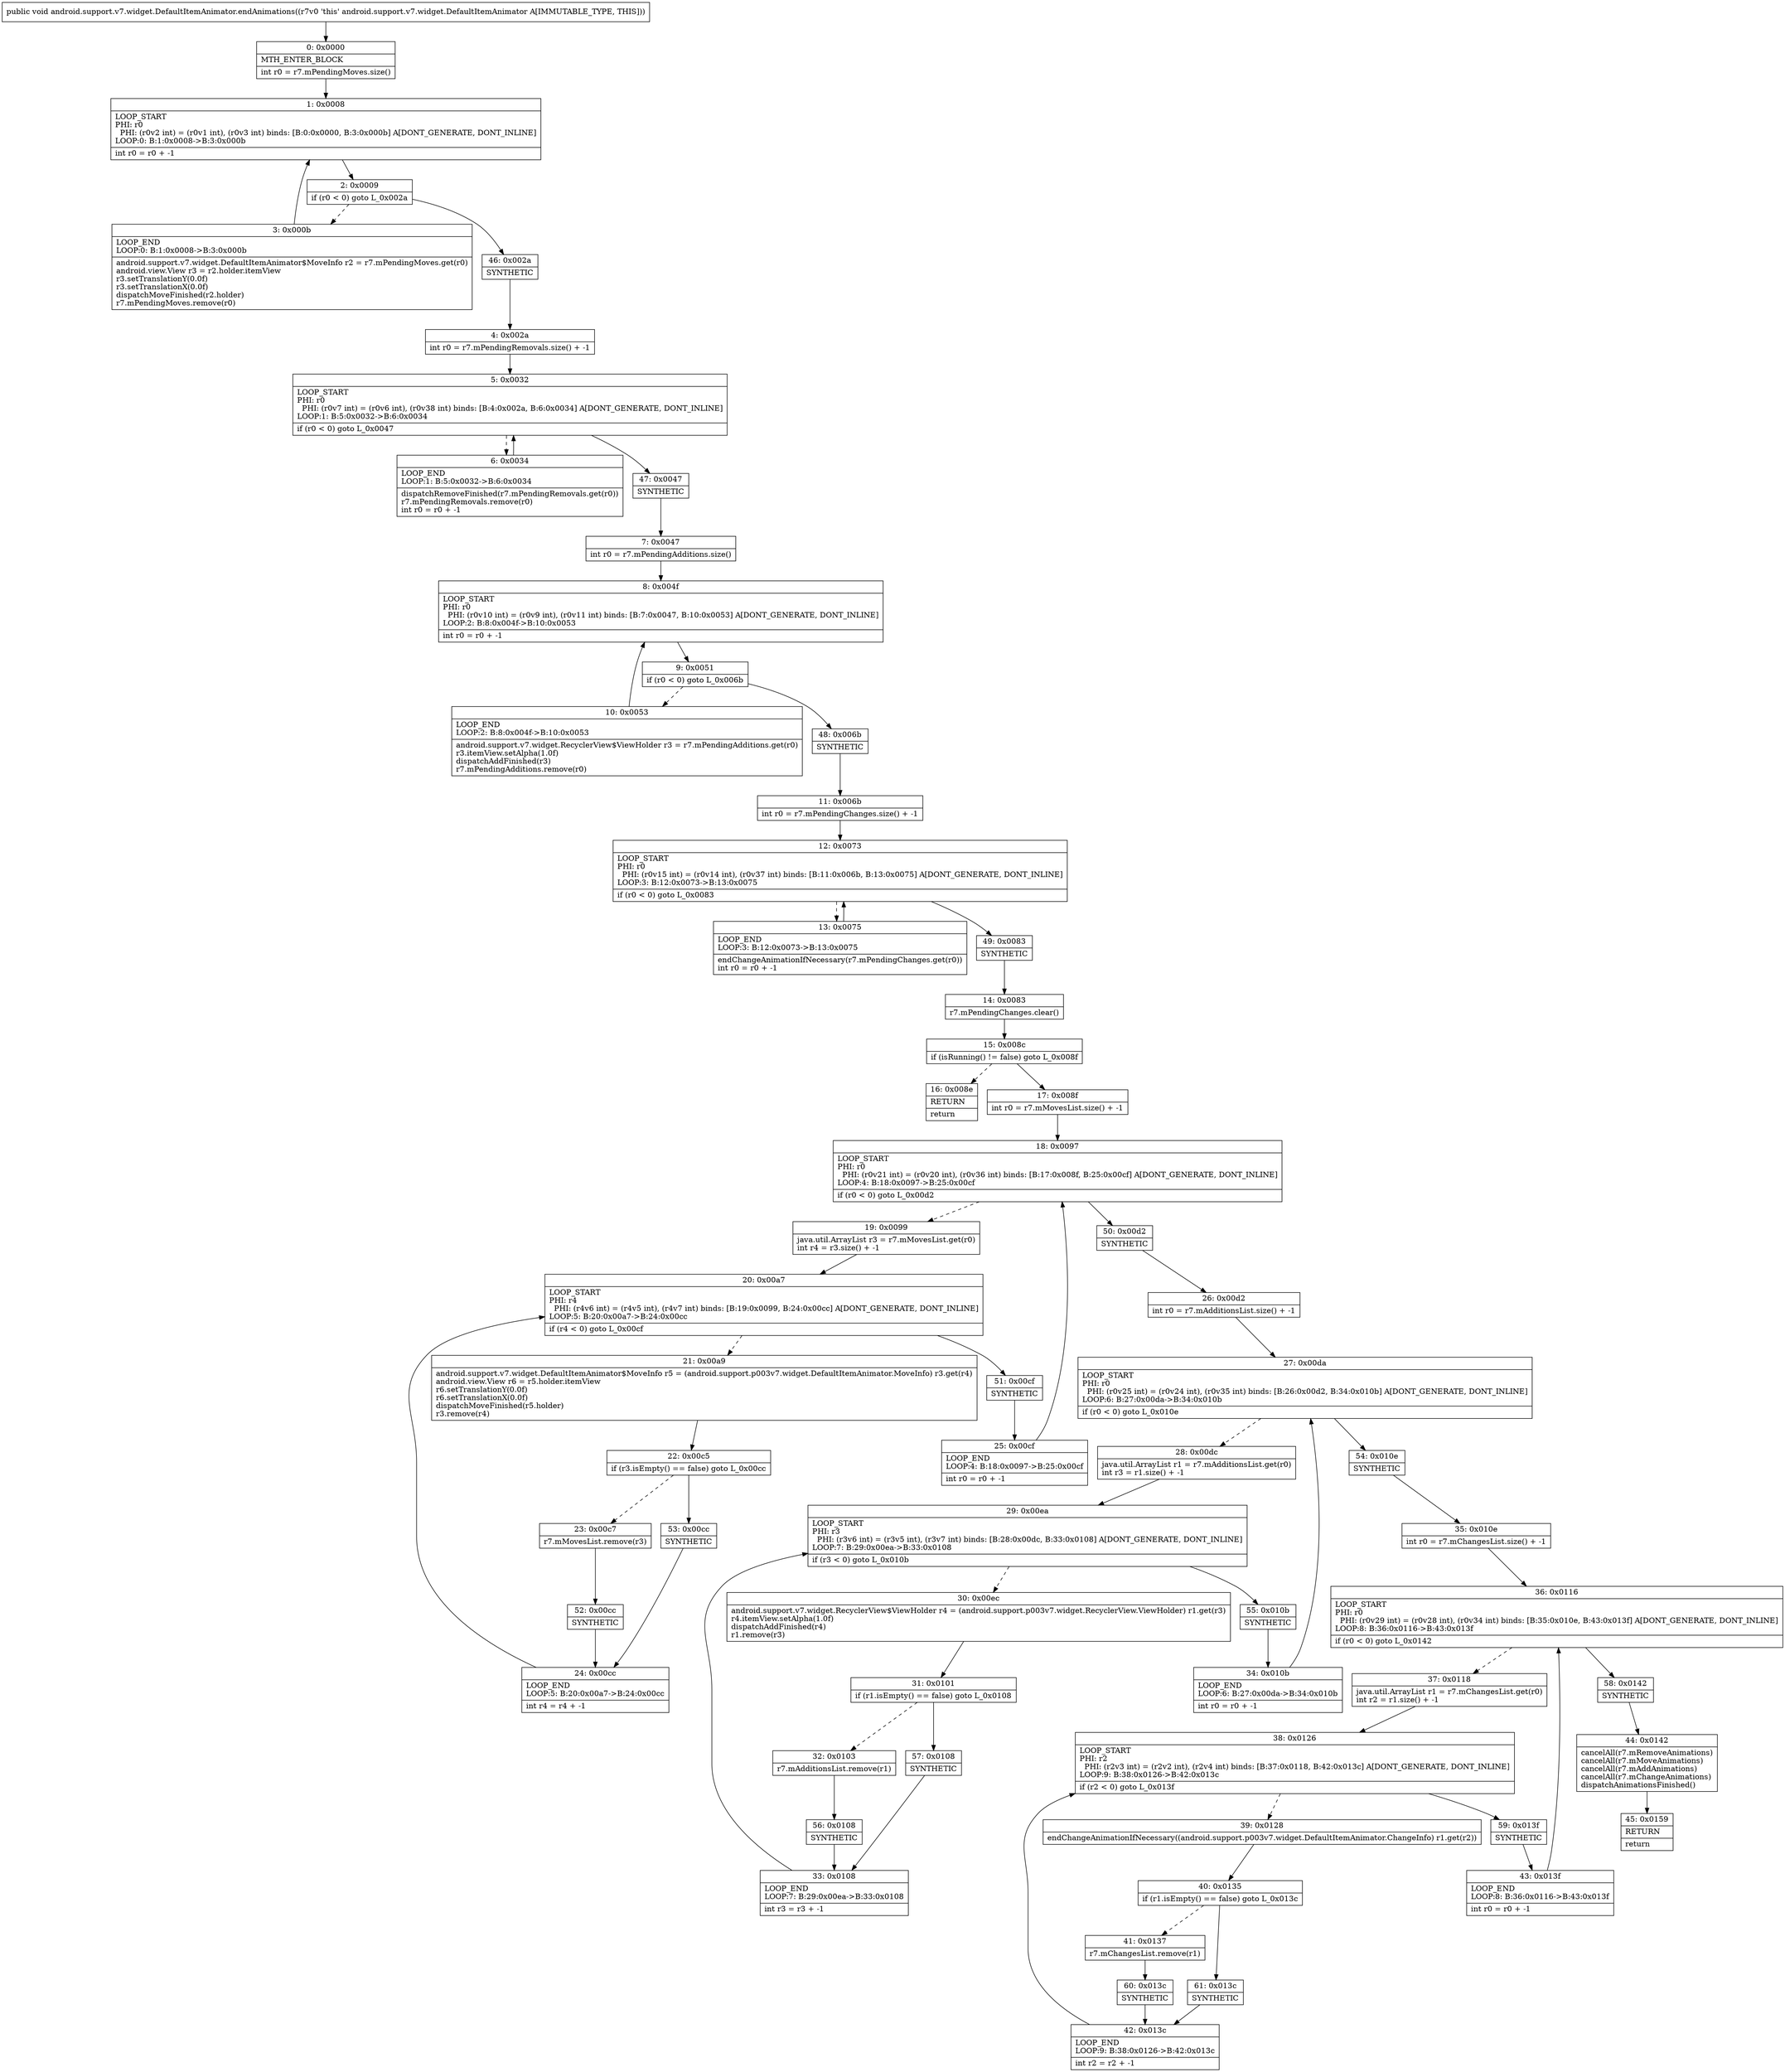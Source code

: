 digraph "CFG forandroid.support.v7.widget.DefaultItemAnimator.endAnimations()V" {
Node_0 [shape=record,label="{0\:\ 0x0000|MTH_ENTER_BLOCK\l|int r0 = r7.mPendingMoves.size()\l}"];
Node_1 [shape=record,label="{1\:\ 0x0008|LOOP_START\lPHI: r0 \l  PHI: (r0v2 int) = (r0v1 int), (r0v3 int) binds: [B:0:0x0000, B:3:0x000b] A[DONT_GENERATE, DONT_INLINE]\lLOOP:0: B:1:0x0008\-\>B:3:0x000b\l|int r0 = r0 + \-1\l}"];
Node_2 [shape=record,label="{2\:\ 0x0009|if (r0 \< 0) goto L_0x002a\l}"];
Node_3 [shape=record,label="{3\:\ 0x000b|LOOP_END\lLOOP:0: B:1:0x0008\-\>B:3:0x000b\l|android.support.v7.widget.DefaultItemAnimator$MoveInfo r2 = r7.mPendingMoves.get(r0)\landroid.view.View r3 = r2.holder.itemView\lr3.setTranslationY(0.0f)\lr3.setTranslationX(0.0f)\ldispatchMoveFinished(r2.holder)\lr7.mPendingMoves.remove(r0)\l}"];
Node_4 [shape=record,label="{4\:\ 0x002a|int r0 = r7.mPendingRemovals.size() + \-1\l}"];
Node_5 [shape=record,label="{5\:\ 0x0032|LOOP_START\lPHI: r0 \l  PHI: (r0v7 int) = (r0v6 int), (r0v38 int) binds: [B:4:0x002a, B:6:0x0034] A[DONT_GENERATE, DONT_INLINE]\lLOOP:1: B:5:0x0032\-\>B:6:0x0034\l|if (r0 \< 0) goto L_0x0047\l}"];
Node_6 [shape=record,label="{6\:\ 0x0034|LOOP_END\lLOOP:1: B:5:0x0032\-\>B:6:0x0034\l|dispatchRemoveFinished(r7.mPendingRemovals.get(r0))\lr7.mPendingRemovals.remove(r0)\lint r0 = r0 + \-1\l}"];
Node_7 [shape=record,label="{7\:\ 0x0047|int r0 = r7.mPendingAdditions.size()\l}"];
Node_8 [shape=record,label="{8\:\ 0x004f|LOOP_START\lPHI: r0 \l  PHI: (r0v10 int) = (r0v9 int), (r0v11 int) binds: [B:7:0x0047, B:10:0x0053] A[DONT_GENERATE, DONT_INLINE]\lLOOP:2: B:8:0x004f\-\>B:10:0x0053\l|int r0 = r0 + \-1\l}"];
Node_9 [shape=record,label="{9\:\ 0x0051|if (r0 \< 0) goto L_0x006b\l}"];
Node_10 [shape=record,label="{10\:\ 0x0053|LOOP_END\lLOOP:2: B:8:0x004f\-\>B:10:0x0053\l|android.support.v7.widget.RecyclerView$ViewHolder r3 = r7.mPendingAdditions.get(r0)\lr3.itemView.setAlpha(1.0f)\ldispatchAddFinished(r3)\lr7.mPendingAdditions.remove(r0)\l}"];
Node_11 [shape=record,label="{11\:\ 0x006b|int r0 = r7.mPendingChanges.size() + \-1\l}"];
Node_12 [shape=record,label="{12\:\ 0x0073|LOOP_START\lPHI: r0 \l  PHI: (r0v15 int) = (r0v14 int), (r0v37 int) binds: [B:11:0x006b, B:13:0x0075] A[DONT_GENERATE, DONT_INLINE]\lLOOP:3: B:12:0x0073\-\>B:13:0x0075\l|if (r0 \< 0) goto L_0x0083\l}"];
Node_13 [shape=record,label="{13\:\ 0x0075|LOOP_END\lLOOP:3: B:12:0x0073\-\>B:13:0x0075\l|endChangeAnimationIfNecessary(r7.mPendingChanges.get(r0))\lint r0 = r0 + \-1\l}"];
Node_14 [shape=record,label="{14\:\ 0x0083|r7.mPendingChanges.clear()\l}"];
Node_15 [shape=record,label="{15\:\ 0x008c|if (isRunning() != false) goto L_0x008f\l}"];
Node_16 [shape=record,label="{16\:\ 0x008e|RETURN\l|return\l}"];
Node_17 [shape=record,label="{17\:\ 0x008f|int r0 = r7.mMovesList.size() + \-1\l}"];
Node_18 [shape=record,label="{18\:\ 0x0097|LOOP_START\lPHI: r0 \l  PHI: (r0v21 int) = (r0v20 int), (r0v36 int) binds: [B:17:0x008f, B:25:0x00cf] A[DONT_GENERATE, DONT_INLINE]\lLOOP:4: B:18:0x0097\-\>B:25:0x00cf\l|if (r0 \< 0) goto L_0x00d2\l}"];
Node_19 [shape=record,label="{19\:\ 0x0099|java.util.ArrayList r3 = r7.mMovesList.get(r0)\lint r4 = r3.size() + \-1\l}"];
Node_20 [shape=record,label="{20\:\ 0x00a7|LOOP_START\lPHI: r4 \l  PHI: (r4v6 int) = (r4v5 int), (r4v7 int) binds: [B:19:0x0099, B:24:0x00cc] A[DONT_GENERATE, DONT_INLINE]\lLOOP:5: B:20:0x00a7\-\>B:24:0x00cc\l|if (r4 \< 0) goto L_0x00cf\l}"];
Node_21 [shape=record,label="{21\:\ 0x00a9|android.support.v7.widget.DefaultItemAnimator$MoveInfo r5 = (android.support.p003v7.widget.DefaultItemAnimator.MoveInfo) r3.get(r4)\landroid.view.View r6 = r5.holder.itemView\lr6.setTranslationY(0.0f)\lr6.setTranslationX(0.0f)\ldispatchMoveFinished(r5.holder)\lr3.remove(r4)\l}"];
Node_22 [shape=record,label="{22\:\ 0x00c5|if (r3.isEmpty() == false) goto L_0x00cc\l}"];
Node_23 [shape=record,label="{23\:\ 0x00c7|r7.mMovesList.remove(r3)\l}"];
Node_24 [shape=record,label="{24\:\ 0x00cc|LOOP_END\lLOOP:5: B:20:0x00a7\-\>B:24:0x00cc\l|int r4 = r4 + \-1\l}"];
Node_25 [shape=record,label="{25\:\ 0x00cf|LOOP_END\lLOOP:4: B:18:0x0097\-\>B:25:0x00cf\l|int r0 = r0 + \-1\l}"];
Node_26 [shape=record,label="{26\:\ 0x00d2|int r0 = r7.mAdditionsList.size() + \-1\l}"];
Node_27 [shape=record,label="{27\:\ 0x00da|LOOP_START\lPHI: r0 \l  PHI: (r0v25 int) = (r0v24 int), (r0v35 int) binds: [B:26:0x00d2, B:34:0x010b] A[DONT_GENERATE, DONT_INLINE]\lLOOP:6: B:27:0x00da\-\>B:34:0x010b\l|if (r0 \< 0) goto L_0x010e\l}"];
Node_28 [shape=record,label="{28\:\ 0x00dc|java.util.ArrayList r1 = r7.mAdditionsList.get(r0)\lint r3 = r1.size() + \-1\l}"];
Node_29 [shape=record,label="{29\:\ 0x00ea|LOOP_START\lPHI: r3 \l  PHI: (r3v6 int) = (r3v5 int), (r3v7 int) binds: [B:28:0x00dc, B:33:0x0108] A[DONT_GENERATE, DONT_INLINE]\lLOOP:7: B:29:0x00ea\-\>B:33:0x0108\l|if (r3 \< 0) goto L_0x010b\l}"];
Node_30 [shape=record,label="{30\:\ 0x00ec|android.support.v7.widget.RecyclerView$ViewHolder r4 = (android.support.p003v7.widget.RecyclerView.ViewHolder) r1.get(r3)\lr4.itemView.setAlpha(1.0f)\ldispatchAddFinished(r4)\lr1.remove(r3)\l}"];
Node_31 [shape=record,label="{31\:\ 0x0101|if (r1.isEmpty() == false) goto L_0x0108\l}"];
Node_32 [shape=record,label="{32\:\ 0x0103|r7.mAdditionsList.remove(r1)\l}"];
Node_33 [shape=record,label="{33\:\ 0x0108|LOOP_END\lLOOP:7: B:29:0x00ea\-\>B:33:0x0108\l|int r3 = r3 + \-1\l}"];
Node_34 [shape=record,label="{34\:\ 0x010b|LOOP_END\lLOOP:6: B:27:0x00da\-\>B:34:0x010b\l|int r0 = r0 + \-1\l}"];
Node_35 [shape=record,label="{35\:\ 0x010e|int r0 = r7.mChangesList.size() + \-1\l}"];
Node_36 [shape=record,label="{36\:\ 0x0116|LOOP_START\lPHI: r0 \l  PHI: (r0v29 int) = (r0v28 int), (r0v34 int) binds: [B:35:0x010e, B:43:0x013f] A[DONT_GENERATE, DONT_INLINE]\lLOOP:8: B:36:0x0116\-\>B:43:0x013f\l|if (r0 \< 0) goto L_0x0142\l}"];
Node_37 [shape=record,label="{37\:\ 0x0118|java.util.ArrayList r1 = r7.mChangesList.get(r0)\lint r2 = r1.size() + \-1\l}"];
Node_38 [shape=record,label="{38\:\ 0x0126|LOOP_START\lPHI: r2 \l  PHI: (r2v3 int) = (r2v2 int), (r2v4 int) binds: [B:37:0x0118, B:42:0x013c] A[DONT_GENERATE, DONT_INLINE]\lLOOP:9: B:38:0x0126\-\>B:42:0x013c\l|if (r2 \< 0) goto L_0x013f\l}"];
Node_39 [shape=record,label="{39\:\ 0x0128|endChangeAnimationIfNecessary((android.support.p003v7.widget.DefaultItemAnimator.ChangeInfo) r1.get(r2))\l}"];
Node_40 [shape=record,label="{40\:\ 0x0135|if (r1.isEmpty() == false) goto L_0x013c\l}"];
Node_41 [shape=record,label="{41\:\ 0x0137|r7.mChangesList.remove(r1)\l}"];
Node_42 [shape=record,label="{42\:\ 0x013c|LOOP_END\lLOOP:9: B:38:0x0126\-\>B:42:0x013c\l|int r2 = r2 + \-1\l}"];
Node_43 [shape=record,label="{43\:\ 0x013f|LOOP_END\lLOOP:8: B:36:0x0116\-\>B:43:0x013f\l|int r0 = r0 + \-1\l}"];
Node_44 [shape=record,label="{44\:\ 0x0142|cancelAll(r7.mRemoveAnimations)\lcancelAll(r7.mMoveAnimations)\lcancelAll(r7.mAddAnimations)\lcancelAll(r7.mChangeAnimations)\ldispatchAnimationsFinished()\l}"];
Node_45 [shape=record,label="{45\:\ 0x0159|RETURN\l|return\l}"];
Node_46 [shape=record,label="{46\:\ 0x002a|SYNTHETIC\l}"];
Node_47 [shape=record,label="{47\:\ 0x0047|SYNTHETIC\l}"];
Node_48 [shape=record,label="{48\:\ 0x006b|SYNTHETIC\l}"];
Node_49 [shape=record,label="{49\:\ 0x0083|SYNTHETIC\l}"];
Node_50 [shape=record,label="{50\:\ 0x00d2|SYNTHETIC\l}"];
Node_51 [shape=record,label="{51\:\ 0x00cf|SYNTHETIC\l}"];
Node_52 [shape=record,label="{52\:\ 0x00cc|SYNTHETIC\l}"];
Node_53 [shape=record,label="{53\:\ 0x00cc|SYNTHETIC\l}"];
Node_54 [shape=record,label="{54\:\ 0x010e|SYNTHETIC\l}"];
Node_55 [shape=record,label="{55\:\ 0x010b|SYNTHETIC\l}"];
Node_56 [shape=record,label="{56\:\ 0x0108|SYNTHETIC\l}"];
Node_57 [shape=record,label="{57\:\ 0x0108|SYNTHETIC\l}"];
Node_58 [shape=record,label="{58\:\ 0x0142|SYNTHETIC\l}"];
Node_59 [shape=record,label="{59\:\ 0x013f|SYNTHETIC\l}"];
Node_60 [shape=record,label="{60\:\ 0x013c|SYNTHETIC\l}"];
Node_61 [shape=record,label="{61\:\ 0x013c|SYNTHETIC\l}"];
MethodNode[shape=record,label="{public void android.support.v7.widget.DefaultItemAnimator.endAnimations((r7v0 'this' android.support.v7.widget.DefaultItemAnimator A[IMMUTABLE_TYPE, THIS])) }"];
MethodNode -> Node_0;
Node_0 -> Node_1;
Node_1 -> Node_2;
Node_2 -> Node_3[style=dashed];
Node_2 -> Node_46;
Node_3 -> Node_1;
Node_4 -> Node_5;
Node_5 -> Node_6[style=dashed];
Node_5 -> Node_47;
Node_6 -> Node_5;
Node_7 -> Node_8;
Node_8 -> Node_9;
Node_9 -> Node_10[style=dashed];
Node_9 -> Node_48;
Node_10 -> Node_8;
Node_11 -> Node_12;
Node_12 -> Node_13[style=dashed];
Node_12 -> Node_49;
Node_13 -> Node_12;
Node_14 -> Node_15;
Node_15 -> Node_16[style=dashed];
Node_15 -> Node_17;
Node_17 -> Node_18;
Node_18 -> Node_19[style=dashed];
Node_18 -> Node_50;
Node_19 -> Node_20;
Node_20 -> Node_21[style=dashed];
Node_20 -> Node_51;
Node_21 -> Node_22;
Node_22 -> Node_23[style=dashed];
Node_22 -> Node_53;
Node_23 -> Node_52;
Node_24 -> Node_20;
Node_25 -> Node_18;
Node_26 -> Node_27;
Node_27 -> Node_28[style=dashed];
Node_27 -> Node_54;
Node_28 -> Node_29;
Node_29 -> Node_30[style=dashed];
Node_29 -> Node_55;
Node_30 -> Node_31;
Node_31 -> Node_32[style=dashed];
Node_31 -> Node_57;
Node_32 -> Node_56;
Node_33 -> Node_29;
Node_34 -> Node_27;
Node_35 -> Node_36;
Node_36 -> Node_37[style=dashed];
Node_36 -> Node_58;
Node_37 -> Node_38;
Node_38 -> Node_39[style=dashed];
Node_38 -> Node_59;
Node_39 -> Node_40;
Node_40 -> Node_41[style=dashed];
Node_40 -> Node_61;
Node_41 -> Node_60;
Node_42 -> Node_38;
Node_43 -> Node_36;
Node_44 -> Node_45;
Node_46 -> Node_4;
Node_47 -> Node_7;
Node_48 -> Node_11;
Node_49 -> Node_14;
Node_50 -> Node_26;
Node_51 -> Node_25;
Node_52 -> Node_24;
Node_53 -> Node_24;
Node_54 -> Node_35;
Node_55 -> Node_34;
Node_56 -> Node_33;
Node_57 -> Node_33;
Node_58 -> Node_44;
Node_59 -> Node_43;
Node_60 -> Node_42;
Node_61 -> Node_42;
}

